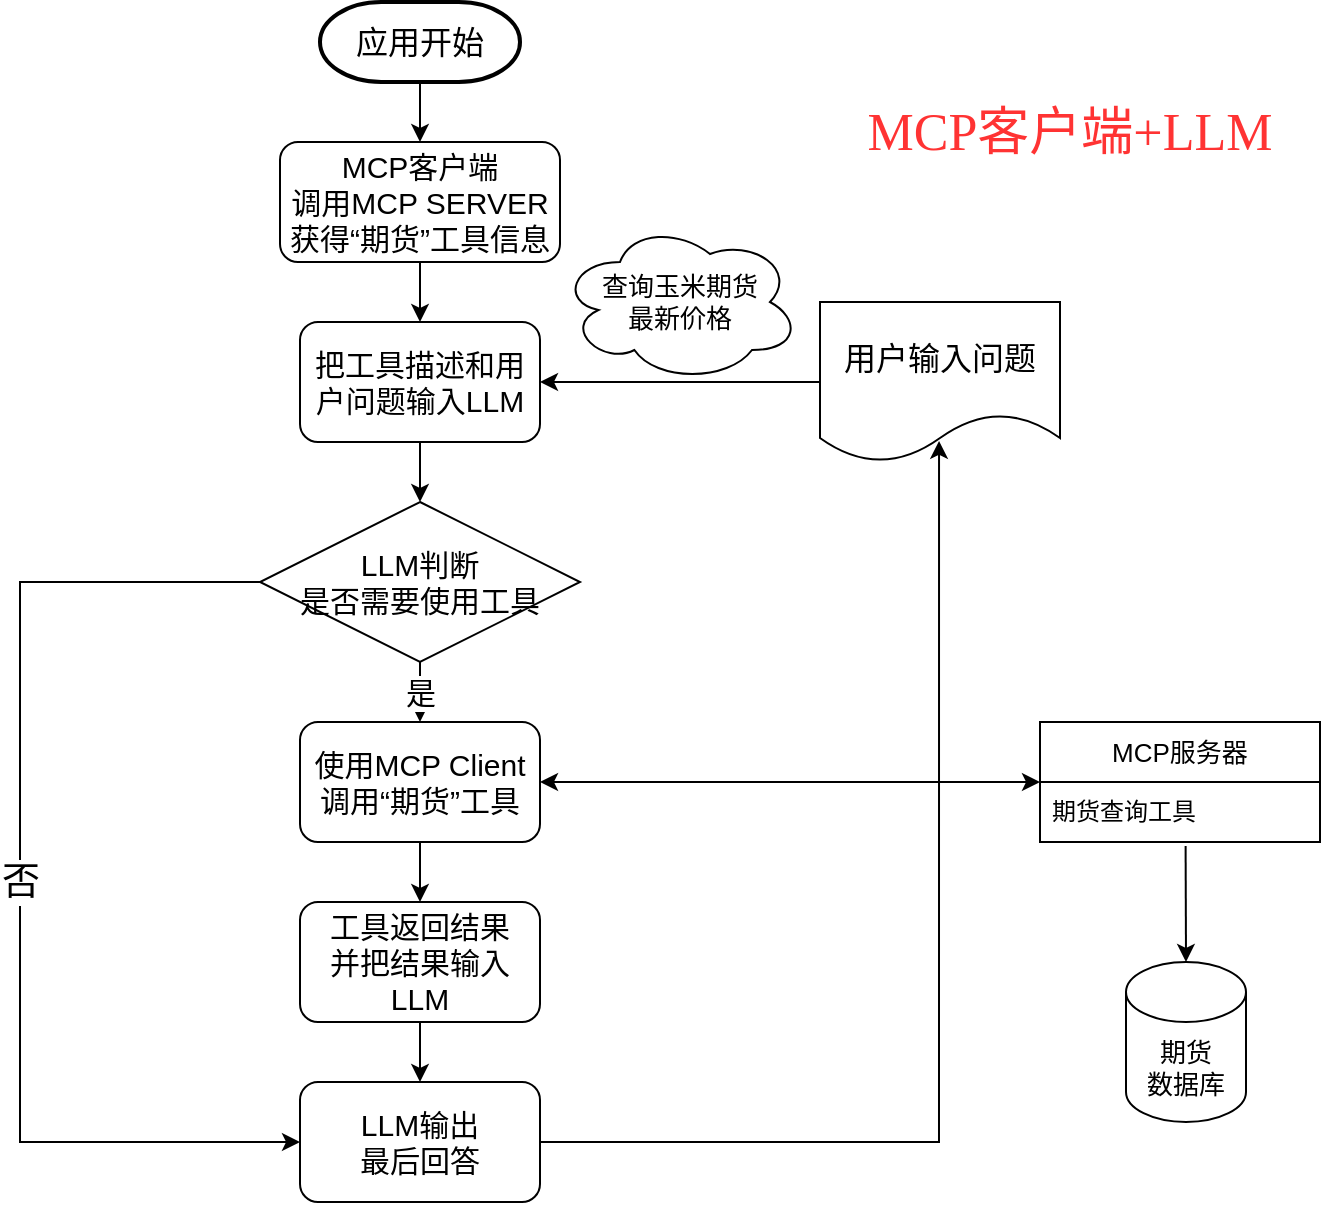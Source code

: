 <mxfile version="27.0.6">
  <diagram name="第 1 页" id="OY6KemoRL2oodAjpf0tS">
    <mxGraphModel dx="1154" dy="626" grid="1" gridSize="10" guides="1" tooltips="1" connect="1" arrows="1" fold="1" page="1" pageScale="1" pageWidth="827" pageHeight="1169" math="0" shadow="0">
      <root>
        <mxCell id="0" />
        <mxCell id="1" parent="0" />
        <mxCell id="7RhTvnafXA60cA6STB_F-2" value="&lt;font style=&quot;font-size: 15px;&quot;&gt;是&lt;/font&gt;" style="edgeStyle=orthogonalEdgeStyle;rounded=0;orthogonalLoop=1;jettySize=auto;html=1;entryX=0.5;entryY=0;entryDx=0;entryDy=0;" edge="1" parent="1" source="lwp1otFU_7bIzwF2G85L-1" target="7RhTvnafXA60cA6STB_F-1">
          <mxGeometry relative="1" as="geometry" />
        </mxCell>
        <mxCell id="7RhTvnafXA60cA6STB_F-13" value="&lt;font style=&quot;font-size: 19px;&quot;&gt;否&lt;/font&gt;" style="edgeStyle=orthogonalEdgeStyle;rounded=0;orthogonalLoop=1;jettySize=auto;html=1;entryX=0;entryY=0.5;entryDx=0;entryDy=0;" edge="1" parent="1" source="lwp1otFU_7bIzwF2G85L-1" target="7RhTvnafXA60cA6STB_F-7">
          <mxGeometry relative="1" as="geometry">
            <mxPoint x="110" y="570" as="targetPoint" />
            <Array as="points">
              <mxPoint x="120" y="300" />
              <mxPoint x="120" y="580" />
            </Array>
          </mxGeometry>
        </mxCell>
        <mxCell id="lwp1otFU_7bIzwF2G85L-1" value="&lt;font style=&quot;font-size: 15px;&quot;&gt;LLM判断&lt;/font&gt;&lt;div&gt;&lt;font style=&quot;font-size: 15px;&quot;&gt;是否需要使用工具&lt;/font&gt;&lt;/div&gt;" style="rhombus;whiteSpace=wrap;html=1;" parent="1" vertex="1">
          <mxGeometry x="240" y="260" width="160" height="80" as="geometry" />
        </mxCell>
        <mxCell id="7RhTvnafXA60cA6STB_F-4" style="edgeStyle=orthogonalEdgeStyle;rounded=0;orthogonalLoop=1;jettySize=auto;html=1;entryX=0.5;entryY=0;entryDx=0;entryDy=0;" edge="1" parent="1" source="7RhTvnafXA60cA6STB_F-1" target="7RhTvnafXA60cA6STB_F-3">
          <mxGeometry relative="1" as="geometry" />
        </mxCell>
        <mxCell id="7RhTvnafXA60cA6STB_F-1" value="&lt;font style=&quot;font-size: 15px;&quot;&gt;使用MCP Client&lt;/font&gt;&lt;div&gt;&lt;font style=&quot;font-size: 15px;&quot;&gt;调用“期货”工具&lt;/font&gt;&lt;/div&gt;" style="rounded=1;whiteSpace=wrap;html=1;" vertex="1" parent="1">
          <mxGeometry x="260" y="370" width="120" height="60" as="geometry" />
        </mxCell>
        <mxCell id="7RhTvnafXA60cA6STB_F-9" style="edgeStyle=orthogonalEdgeStyle;rounded=0;orthogonalLoop=1;jettySize=auto;html=1;entryX=0.5;entryY=0;entryDx=0;entryDy=0;" edge="1" parent="1" source="7RhTvnafXA60cA6STB_F-3" target="7RhTvnafXA60cA6STB_F-7">
          <mxGeometry relative="1" as="geometry" />
        </mxCell>
        <mxCell id="7RhTvnafXA60cA6STB_F-3" value="&lt;span style=&quot;font-size: 15px;&quot;&gt;工具返回结果&lt;/span&gt;&lt;div&gt;&lt;span style=&quot;font-size: 15px;&quot;&gt;并把结果输入LLM&lt;/span&gt;&lt;/div&gt;" style="rounded=1;whiteSpace=wrap;html=1;" vertex="1" parent="1">
          <mxGeometry x="260" y="460" width="120" height="60" as="geometry" />
        </mxCell>
        <mxCell id="7RhTvnafXA60cA6STB_F-6" style="edgeStyle=orthogonalEdgeStyle;rounded=0;orthogonalLoop=1;jettySize=auto;html=1;entryX=0.5;entryY=0;entryDx=0;entryDy=0;" edge="1" parent="1" source="7RhTvnafXA60cA6STB_F-5" target="lwp1otFU_7bIzwF2G85L-1">
          <mxGeometry relative="1" as="geometry" />
        </mxCell>
        <mxCell id="7RhTvnafXA60cA6STB_F-5" value="&lt;span style=&quot;font-size: 15px;&quot;&gt;把工具描述和用户问题输入LLM&lt;/span&gt;" style="rounded=1;whiteSpace=wrap;html=1;" vertex="1" parent="1">
          <mxGeometry x="260" y="170" width="120" height="60" as="geometry" />
        </mxCell>
        <mxCell id="7RhTvnafXA60cA6STB_F-7" value="&lt;span style=&quot;font-size: 15px;&quot;&gt;LLM输出&lt;/span&gt;&lt;div&gt;&lt;span style=&quot;font-size: 15px;&quot;&gt;最后回答&lt;/span&gt;&lt;/div&gt;" style="rounded=1;whiteSpace=wrap;html=1;" vertex="1" parent="1">
          <mxGeometry x="260" y="550" width="120" height="60" as="geometry" />
        </mxCell>
        <mxCell id="7RhTvnafXA60cA6STB_F-12" style="edgeStyle=orthogonalEdgeStyle;rounded=0;orthogonalLoop=1;jettySize=auto;html=1;entryX=0.5;entryY=0;entryDx=0;entryDy=0;" edge="1" parent="1" source="7RhTvnafXA60cA6STB_F-11" target="7RhTvnafXA60cA6STB_F-5">
          <mxGeometry relative="1" as="geometry" />
        </mxCell>
        <mxCell id="7RhTvnafXA60cA6STB_F-11" value="&lt;span style=&quot;font-size: 15px;&quot;&gt;MCP客户端&lt;/span&gt;&lt;div&gt;&lt;span style=&quot;font-size: 15px;&quot;&gt;调用MCP SERVER获得“期货”工具信息&lt;/span&gt;&lt;/div&gt;" style="rounded=1;whiteSpace=wrap;html=1;" vertex="1" parent="1">
          <mxGeometry x="250" y="80" width="140" height="60" as="geometry" />
        </mxCell>
        <mxCell id="7RhTvnafXA60cA6STB_F-15" style="edgeStyle=orthogonalEdgeStyle;rounded=0;orthogonalLoop=1;jettySize=auto;html=1;entryX=1;entryY=0.5;entryDx=0;entryDy=0;" edge="1" parent="1" source="7RhTvnafXA60cA6STB_F-14" target="7RhTvnafXA60cA6STB_F-5">
          <mxGeometry relative="1" as="geometry" />
        </mxCell>
        <mxCell id="7RhTvnafXA60cA6STB_F-14" value="&lt;font style=&quot;font-size: 16px;&quot;&gt;用户输入问题&lt;/font&gt;" style="shape=document;whiteSpace=wrap;html=1;boundedLbl=1;" vertex="1" parent="1">
          <mxGeometry x="520" y="160" width="120" height="80" as="geometry" />
        </mxCell>
        <mxCell id="7RhTvnafXA60cA6STB_F-16" style="edgeStyle=orthogonalEdgeStyle;rounded=0;orthogonalLoop=1;jettySize=auto;html=1;entryX=0.496;entryY=0.868;entryDx=0;entryDy=0;entryPerimeter=0;" edge="1" parent="1" source="7RhTvnafXA60cA6STB_F-7" target="7RhTvnafXA60cA6STB_F-14">
          <mxGeometry relative="1" as="geometry" />
        </mxCell>
        <mxCell id="7RhTvnafXA60cA6STB_F-18" style="edgeStyle=orthogonalEdgeStyle;rounded=0;orthogonalLoop=1;jettySize=auto;html=1;entryX=0.5;entryY=0;entryDx=0;entryDy=0;" edge="1" parent="1" source="7RhTvnafXA60cA6STB_F-17" target="7RhTvnafXA60cA6STB_F-11">
          <mxGeometry relative="1" as="geometry" />
        </mxCell>
        <mxCell id="7RhTvnafXA60cA6STB_F-17" value="&lt;font style=&quot;font-size: 16px;&quot;&gt;应用开始&lt;/font&gt;" style="strokeWidth=2;html=1;shape=mxgraph.flowchart.terminator;whiteSpace=wrap;" vertex="1" parent="1">
          <mxGeometry x="270" y="10" width="100" height="40" as="geometry" />
        </mxCell>
        <mxCell id="7RhTvnafXA60cA6STB_F-19" value="&lt;font style=&quot;font-size: 13px;&quot;&gt;查询玉米期货&lt;/font&gt;&lt;div&gt;&lt;font style=&quot;font-size: 13px;&quot;&gt;最新价格&lt;/font&gt;&lt;/div&gt;" style="ellipse;shape=cloud;whiteSpace=wrap;html=1;" vertex="1" parent="1">
          <mxGeometry x="390" y="120" width="120" height="80" as="geometry" />
        </mxCell>
        <mxCell id="7RhTvnafXA60cA6STB_F-20" value="&lt;font style=&quot;font-size: 13px;&quot;&gt;MCP服务器&lt;/font&gt;" style="swimlane;fontStyle=0;childLayout=stackLayout;horizontal=1;startSize=30;horizontalStack=0;resizeParent=1;resizeParentMax=0;resizeLast=0;collapsible=1;marginBottom=0;whiteSpace=wrap;html=1;" vertex="1" parent="1">
          <mxGeometry x="630" y="370" width="140" height="60" as="geometry" />
        </mxCell>
        <mxCell id="7RhTvnafXA60cA6STB_F-21" value="期货查询工具" style="text;strokeColor=none;fillColor=none;align=left;verticalAlign=middle;spacingLeft=4;spacingRight=4;overflow=hidden;points=[[0,0.5],[1,0.5]];portConstraint=eastwest;rotatable=0;whiteSpace=wrap;html=1;" vertex="1" parent="7RhTvnafXA60cA6STB_F-20">
          <mxGeometry y="30" width="140" height="30" as="geometry" />
        </mxCell>
        <mxCell id="7RhTvnafXA60cA6STB_F-25" value="" style="endArrow=classic;startArrow=classic;html=1;rounded=0;exitX=1;exitY=0.5;exitDx=0;exitDy=0;entryX=0;entryY=0.5;entryDx=0;entryDy=0;" edge="1" parent="1" source="7RhTvnafXA60cA6STB_F-1" target="7RhTvnafXA60cA6STB_F-20">
          <mxGeometry width="50" height="50" relative="1" as="geometry">
            <mxPoint x="440" y="330" as="sourcePoint" />
            <mxPoint x="490" y="280" as="targetPoint" />
          </mxGeometry>
        </mxCell>
        <mxCell id="7RhTvnafXA60cA6STB_F-26" value="&lt;font style=&quot;font-size: 13px;&quot;&gt;期货&lt;/font&gt;&lt;div&gt;&lt;font style=&quot;font-size: 13px;&quot;&gt;数据库&lt;/font&gt;&lt;/div&gt;" style="shape=cylinder3;whiteSpace=wrap;html=1;boundedLbl=1;backgroundOutline=1;size=15;" vertex="1" parent="1">
          <mxGeometry x="673" y="490" width="60" height="80" as="geometry" />
        </mxCell>
        <mxCell id="7RhTvnafXA60cA6STB_F-27" value="" style="endArrow=classic;html=1;rounded=0;exitX=0.52;exitY=1.067;exitDx=0;exitDy=0;exitPerimeter=0;entryX=0.5;entryY=0;entryDx=0;entryDy=0;entryPerimeter=0;" edge="1" parent="1" source="7RhTvnafXA60cA6STB_F-21" target="7RhTvnafXA60cA6STB_F-26">
          <mxGeometry width="50" height="50" relative="1" as="geometry">
            <mxPoint x="440" y="330" as="sourcePoint" />
            <mxPoint x="490" y="280" as="targetPoint" />
          </mxGeometry>
        </mxCell>
        <mxCell id="7RhTvnafXA60cA6STB_F-29" value="MCP客户端+LLM" style="text;strokeColor=none;align=center;fillColor=none;html=1;verticalAlign=middle;whiteSpace=wrap;rounded=0;fontFamily=Comic Sans MS;fontSize=26;fontColor=#FF3333;" vertex="1" parent="1">
          <mxGeometry x="510" y="40" width="270" height="70" as="geometry" />
        </mxCell>
      </root>
    </mxGraphModel>
  </diagram>
</mxfile>
